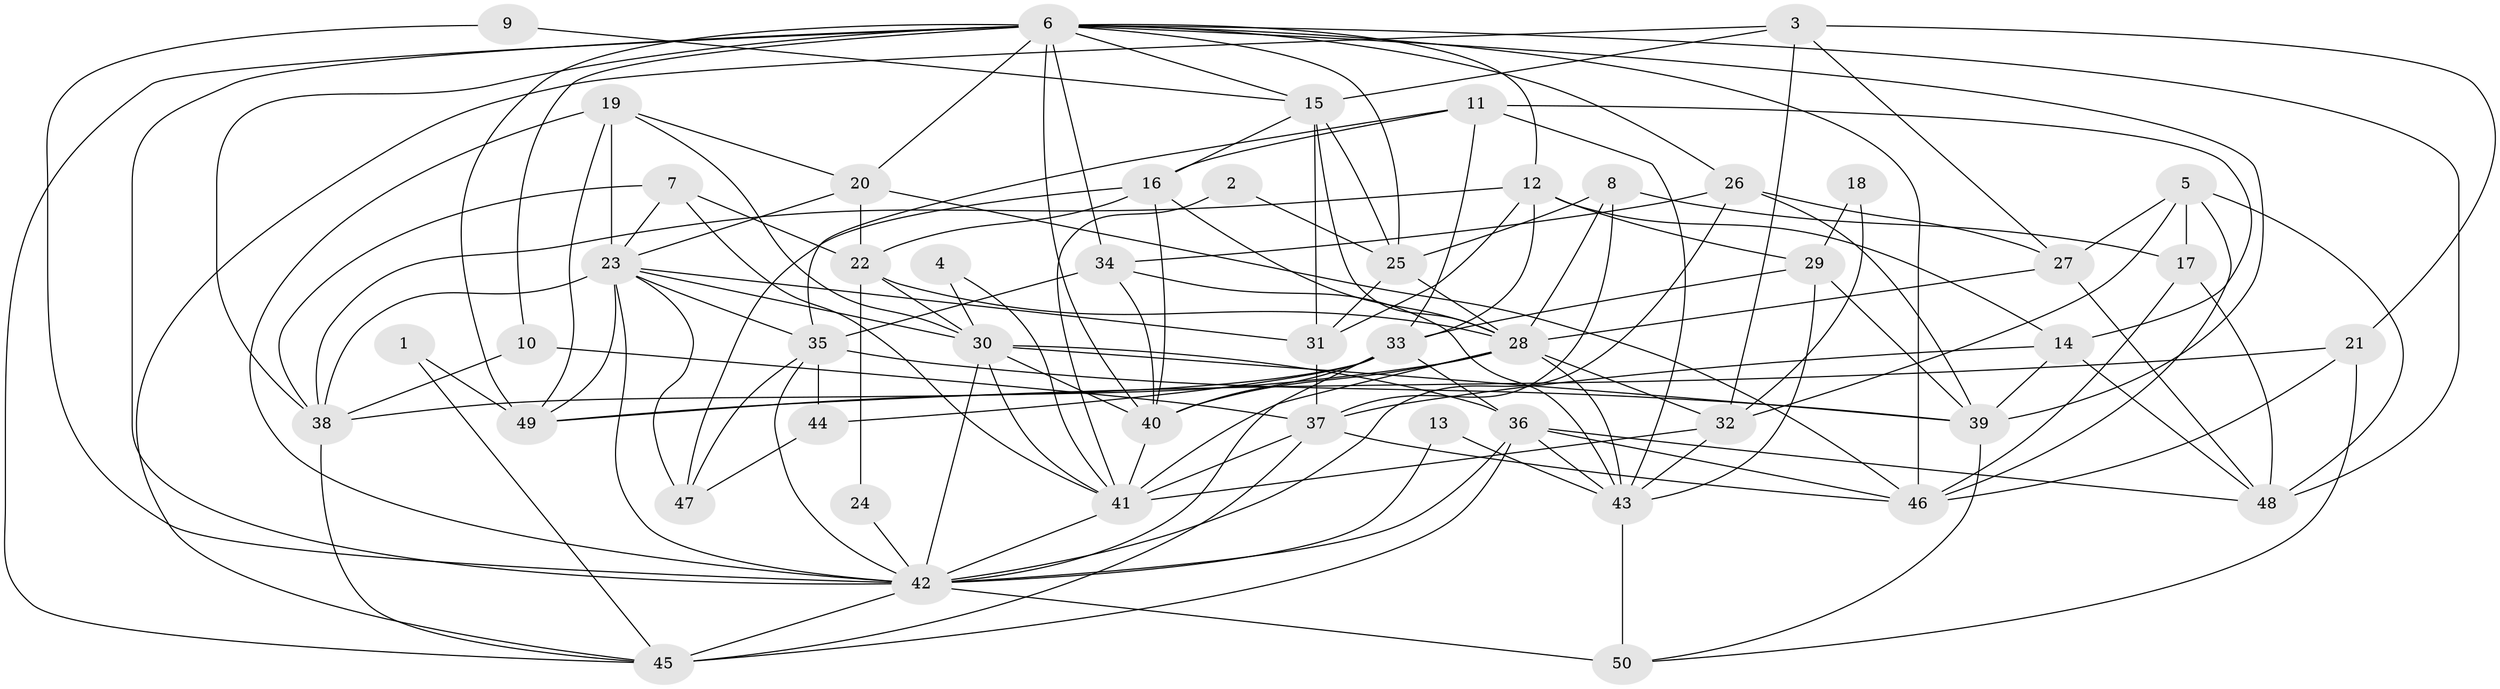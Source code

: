 // original degree distribution, {3: 0.25252525252525254, 7: 0.050505050505050504, 4: 0.26262626262626265, 2: 0.15151515151515152, 5: 0.20202020202020202, 8: 0.020202020202020204, 6: 0.06060606060606061}
// Generated by graph-tools (version 1.1) at 2025/26/03/09/25 03:26:17]
// undirected, 50 vertices, 144 edges
graph export_dot {
graph [start="1"]
  node [color=gray90,style=filled];
  1;
  2;
  3;
  4;
  5;
  6;
  7;
  8;
  9;
  10;
  11;
  12;
  13;
  14;
  15;
  16;
  17;
  18;
  19;
  20;
  21;
  22;
  23;
  24;
  25;
  26;
  27;
  28;
  29;
  30;
  31;
  32;
  33;
  34;
  35;
  36;
  37;
  38;
  39;
  40;
  41;
  42;
  43;
  44;
  45;
  46;
  47;
  48;
  49;
  50;
  1 -- 45 [weight=1.0];
  1 -- 49 [weight=1.0];
  2 -- 25 [weight=1.0];
  2 -- 41 [weight=1.0];
  3 -- 15 [weight=1.0];
  3 -- 21 [weight=1.0];
  3 -- 27 [weight=1.0];
  3 -- 32 [weight=1.0];
  3 -- 45 [weight=1.0];
  4 -- 30 [weight=1.0];
  4 -- 41 [weight=1.0];
  5 -- 17 [weight=1.0];
  5 -- 27 [weight=1.0];
  5 -- 32 [weight=1.0];
  5 -- 46 [weight=1.0];
  5 -- 48 [weight=1.0];
  6 -- 10 [weight=1.0];
  6 -- 12 [weight=1.0];
  6 -- 15 [weight=1.0];
  6 -- 20 [weight=1.0];
  6 -- 25 [weight=1.0];
  6 -- 26 [weight=1.0];
  6 -- 34 [weight=1.0];
  6 -- 38 [weight=1.0];
  6 -- 39 [weight=1.0];
  6 -- 40 [weight=1.0];
  6 -- 42 [weight=1.0];
  6 -- 45 [weight=1.0];
  6 -- 46 [weight=1.0];
  6 -- 48 [weight=1.0];
  6 -- 49 [weight=1.0];
  7 -- 22 [weight=1.0];
  7 -- 23 [weight=1.0];
  7 -- 38 [weight=1.0];
  7 -- 41 [weight=1.0];
  8 -- 17 [weight=1.0];
  8 -- 25 [weight=1.0];
  8 -- 28 [weight=1.0];
  8 -- 37 [weight=1.0];
  9 -- 15 [weight=1.0];
  9 -- 42 [weight=1.0];
  10 -- 37 [weight=1.0];
  10 -- 38 [weight=1.0];
  11 -- 14 [weight=1.0];
  11 -- 16 [weight=1.0];
  11 -- 33 [weight=1.0];
  11 -- 35 [weight=1.0];
  11 -- 43 [weight=1.0];
  12 -- 14 [weight=1.0];
  12 -- 29 [weight=1.0];
  12 -- 31 [weight=1.0];
  12 -- 33 [weight=1.0];
  12 -- 38 [weight=1.0];
  13 -- 42 [weight=1.0];
  13 -- 43 [weight=1.0];
  14 -- 37 [weight=1.0];
  14 -- 39 [weight=1.0];
  14 -- 48 [weight=1.0];
  15 -- 16 [weight=1.0];
  15 -- 25 [weight=2.0];
  15 -- 28 [weight=1.0];
  15 -- 31 [weight=1.0];
  16 -- 22 [weight=1.0];
  16 -- 28 [weight=1.0];
  16 -- 40 [weight=1.0];
  16 -- 47 [weight=1.0];
  17 -- 46 [weight=1.0];
  17 -- 48 [weight=1.0];
  18 -- 29 [weight=1.0];
  18 -- 32 [weight=1.0];
  19 -- 20 [weight=1.0];
  19 -- 23 [weight=1.0];
  19 -- 30 [weight=1.0];
  19 -- 42 [weight=1.0];
  19 -- 49 [weight=1.0];
  20 -- 22 [weight=1.0];
  20 -- 23 [weight=1.0];
  20 -- 46 [weight=1.0];
  21 -- 46 [weight=1.0];
  21 -- 49 [weight=1.0];
  21 -- 50 [weight=1.0];
  22 -- 24 [weight=1.0];
  22 -- 28 [weight=1.0];
  22 -- 30 [weight=1.0];
  23 -- 30 [weight=1.0];
  23 -- 31 [weight=1.0];
  23 -- 35 [weight=1.0];
  23 -- 38 [weight=1.0];
  23 -- 42 [weight=1.0];
  23 -- 47 [weight=1.0];
  23 -- 49 [weight=1.0];
  24 -- 42 [weight=1.0];
  25 -- 28 [weight=1.0];
  25 -- 31 [weight=1.0];
  26 -- 27 [weight=1.0];
  26 -- 34 [weight=1.0];
  26 -- 39 [weight=1.0];
  26 -- 42 [weight=1.0];
  27 -- 28 [weight=1.0];
  27 -- 48 [weight=1.0];
  28 -- 32 [weight=1.0];
  28 -- 40 [weight=1.0];
  28 -- 41 [weight=1.0];
  28 -- 43 [weight=1.0];
  28 -- 49 [weight=1.0];
  29 -- 33 [weight=1.0];
  29 -- 39 [weight=1.0];
  29 -- 43 [weight=1.0];
  30 -- 36 [weight=1.0];
  30 -- 39 [weight=1.0];
  30 -- 40 [weight=1.0];
  30 -- 41 [weight=1.0];
  30 -- 42 [weight=1.0];
  31 -- 37 [weight=1.0];
  32 -- 41 [weight=1.0];
  32 -- 43 [weight=1.0];
  33 -- 36 [weight=1.0];
  33 -- 38 [weight=1.0];
  33 -- 40 [weight=1.0];
  33 -- 42 [weight=1.0];
  33 -- 44 [weight=1.0];
  34 -- 35 [weight=1.0];
  34 -- 40 [weight=1.0];
  34 -- 43 [weight=1.0];
  35 -- 39 [weight=1.0];
  35 -- 42 [weight=1.0];
  35 -- 44 [weight=1.0];
  35 -- 47 [weight=1.0];
  36 -- 42 [weight=1.0];
  36 -- 43 [weight=1.0];
  36 -- 45 [weight=2.0];
  36 -- 46 [weight=1.0];
  36 -- 48 [weight=1.0];
  37 -- 41 [weight=1.0];
  37 -- 45 [weight=1.0];
  37 -- 46 [weight=1.0];
  38 -- 45 [weight=1.0];
  39 -- 50 [weight=1.0];
  40 -- 41 [weight=2.0];
  41 -- 42 [weight=1.0];
  42 -- 45 [weight=1.0];
  42 -- 50 [weight=2.0];
  43 -- 50 [weight=1.0];
  44 -- 47 [weight=1.0];
}
